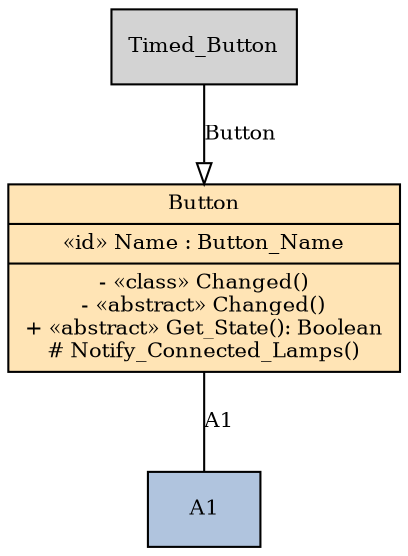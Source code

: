 digraph "Button.class" {
      graph [root=Button]
      edge [fontsize=10]
      node [shape=record, style=filled, fillcolor=lightgray, fontsize=10]

      
      Button [fillcolor=moccasin, URL="#Button", label="{Button|«id» Name : Button_Name|- «class» Changed()\n- «abstract» Changed()\n+ «abstract» Get_State(): Boolean\n# Notify_Connected_Lamps()}"]
A1 [fillcolor=lightsteelblue, URL="#A1"]
Timed_Button [URL="#Timed_Button"]
Button -> A1 [label="A1", arrowhead=none, URL="#A1"]
Timed_Button -> Button [label="Button", arrowhead=onormal, URL="#Button"]

      }
     